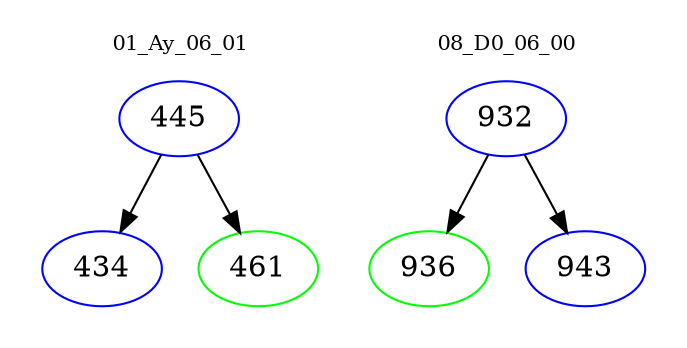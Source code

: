 digraph{
subgraph cluster_0 {
color = white
label = "01_Ay_06_01";
fontsize=10;
T0_445 [label="445", color="blue"]
T0_445 -> T0_434 [color="black"]
T0_434 [label="434", color="blue"]
T0_445 -> T0_461 [color="black"]
T0_461 [label="461", color="green"]
}
subgraph cluster_1 {
color = white
label = "08_D0_06_00";
fontsize=10;
T1_932 [label="932", color="blue"]
T1_932 -> T1_936 [color="black"]
T1_936 [label="936", color="green"]
T1_932 -> T1_943 [color="black"]
T1_943 [label="943", color="blue"]
}
}
